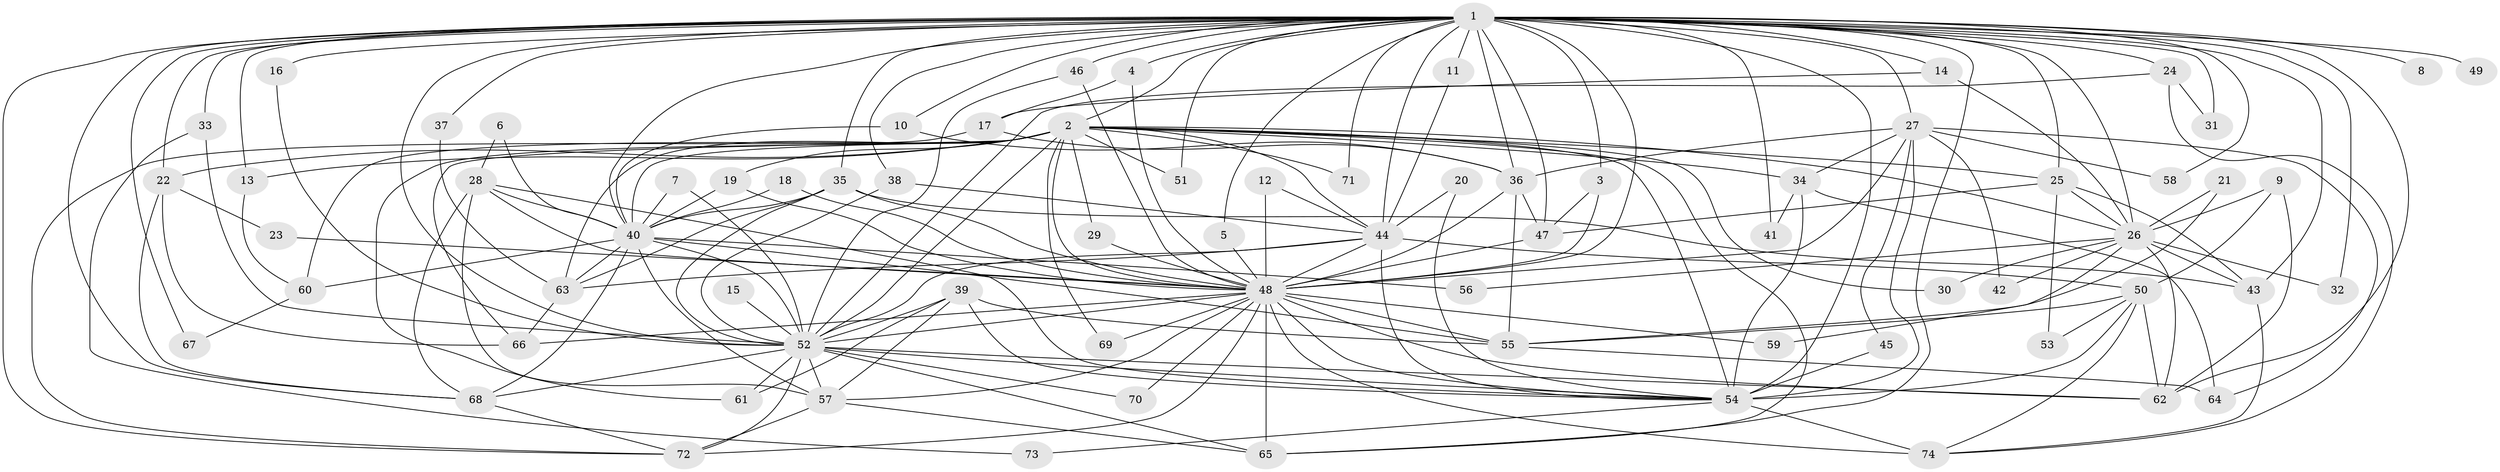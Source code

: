// original degree distribution, {18: 0.006802721088435374, 29: 0.013605442176870748, 23: 0.006802721088435374, 25: 0.006802721088435374, 21: 0.006802721088435374, 19: 0.006802721088435374, 16: 0.013605442176870748, 24: 0.006802721088435374, 20: 0.006802721088435374, 4: 0.10204081632653061, 6: 0.034013605442176874, 2: 0.5034013605442177, 7: 0.02040816326530612, 5: 0.04081632653061224, 13: 0.006802721088435374, 3: 0.21768707482993196}
// Generated by graph-tools (version 1.1) at 2025/49/03/09/25 03:49:41]
// undirected, 74 vertices, 196 edges
graph export_dot {
graph [start="1"]
  node [color=gray90,style=filled];
  1;
  2;
  3;
  4;
  5;
  6;
  7;
  8;
  9;
  10;
  11;
  12;
  13;
  14;
  15;
  16;
  17;
  18;
  19;
  20;
  21;
  22;
  23;
  24;
  25;
  26;
  27;
  28;
  29;
  30;
  31;
  32;
  33;
  34;
  35;
  36;
  37;
  38;
  39;
  40;
  41;
  42;
  43;
  44;
  45;
  46;
  47;
  48;
  49;
  50;
  51;
  52;
  53;
  54;
  55;
  56;
  57;
  58;
  59;
  60;
  61;
  62;
  63;
  64;
  65;
  66;
  67;
  68;
  69;
  70;
  71;
  72;
  73;
  74;
  1 -- 2 [weight=4.0];
  1 -- 3 [weight=1.0];
  1 -- 4 [weight=1.0];
  1 -- 5 [weight=1.0];
  1 -- 8 [weight=2.0];
  1 -- 10 [weight=1.0];
  1 -- 11 [weight=1.0];
  1 -- 13 [weight=1.0];
  1 -- 14 [weight=2.0];
  1 -- 16 [weight=1.0];
  1 -- 22 [weight=1.0];
  1 -- 24 [weight=1.0];
  1 -- 25 [weight=1.0];
  1 -- 26 [weight=1.0];
  1 -- 27 [weight=1.0];
  1 -- 31 [weight=1.0];
  1 -- 32 [weight=1.0];
  1 -- 33 [weight=2.0];
  1 -- 35 [weight=1.0];
  1 -- 36 [weight=1.0];
  1 -- 37 [weight=1.0];
  1 -- 38 [weight=1.0];
  1 -- 40 [weight=1.0];
  1 -- 41 [weight=1.0];
  1 -- 43 [weight=1.0];
  1 -- 44 [weight=5.0];
  1 -- 46 [weight=2.0];
  1 -- 47 [weight=1.0];
  1 -- 48 [weight=9.0];
  1 -- 49 [weight=2.0];
  1 -- 51 [weight=1.0];
  1 -- 52 [weight=4.0];
  1 -- 54 [weight=5.0];
  1 -- 58 [weight=1.0];
  1 -- 62 [weight=1.0];
  1 -- 65 [weight=1.0];
  1 -- 67 [weight=2.0];
  1 -- 68 [weight=1.0];
  1 -- 71 [weight=1.0];
  1 -- 72 [weight=1.0];
  2 -- 13 [weight=1.0];
  2 -- 19 [weight=1.0];
  2 -- 22 [weight=1.0];
  2 -- 25 [weight=1.0];
  2 -- 26 [weight=1.0];
  2 -- 29 [weight=1.0];
  2 -- 30 [weight=1.0];
  2 -- 34 [weight=2.0];
  2 -- 40 [weight=1.0];
  2 -- 44 [weight=1.0];
  2 -- 48 [weight=3.0];
  2 -- 51 [weight=1.0];
  2 -- 52 [weight=1.0];
  2 -- 54 [weight=1.0];
  2 -- 60 [weight=1.0];
  2 -- 61 [weight=1.0];
  2 -- 63 [weight=1.0];
  2 -- 65 [weight=1.0];
  2 -- 66 [weight=1.0];
  2 -- 69 [weight=1.0];
  2 -- 71 [weight=1.0];
  3 -- 47 [weight=1.0];
  3 -- 48 [weight=1.0];
  4 -- 17 [weight=1.0];
  4 -- 48 [weight=1.0];
  5 -- 48 [weight=2.0];
  6 -- 28 [weight=1.0];
  6 -- 40 [weight=1.0];
  7 -- 40 [weight=1.0];
  7 -- 52 [weight=1.0];
  9 -- 26 [weight=1.0];
  9 -- 50 [weight=1.0];
  9 -- 62 [weight=1.0];
  10 -- 36 [weight=1.0];
  10 -- 40 [weight=1.0];
  11 -- 44 [weight=1.0];
  12 -- 44 [weight=1.0];
  12 -- 48 [weight=1.0];
  13 -- 60 [weight=1.0];
  14 -- 17 [weight=1.0];
  14 -- 26 [weight=1.0];
  15 -- 52 [weight=1.0];
  16 -- 52 [weight=1.0];
  17 -- 36 [weight=1.0];
  17 -- 72 [weight=1.0];
  18 -- 40 [weight=1.0];
  18 -- 48 [weight=1.0];
  19 -- 40 [weight=1.0];
  19 -- 48 [weight=1.0];
  20 -- 44 [weight=1.0];
  20 -- 54 [weight=1.0];
  21 -- 26 [weight=1.0];
  21 -- 55 [weight=1.0];
  22 -- 23 [weight=1.0];
  22 -- 66 [weight=1.0];
  22 -- 68 [weight=1.0];
  23 -- 48 [weight=1.0];
  24 -- 31 [weight=1.0];
  24 -- 52 [weight=1.0];
  24 -- 74 [weight=1.0];
  25 -- 26 [weight=1.0];
  25 -- 43 [weight=1.0];
  25 -- 47 [weight=1.0];
  25 -- 53 [weight=1.0];
  26 -- 30 [weight=1.0];
  26 -- 32 [weight=1.0];
  26 -- 42 [weight=1.0];
  26 -- 43 [weight=1.0];
  26 -- 56 [weight=1.0];
  26 -- 59 [weight=1.0];
  26 -- 62 [weight=1.0];
  27 -- 34 [weight=1.0];
  27 -- 36 [weight=1.0];
  27 -- 42 [weight=1.0];
  27 -- 45 [weight=1.0];
  27 -- 48 [weight=1.0];
  27 -- 54 [weight=1.0];
  27 -- 58 [weight=1.0];
  27 -- 64 [weight=1.0];
  28 -- 40 [weight=1.0];
  28 -- 48 [weight=2.0];
  28 -- 54 [weight=2.0];
  28 -- 57 [weight=1.0];
  28 -- 68 [weight=1.0];
  29 -- 48 [weight=1.0];
  33 -- 52 [weight=1.0];
  33 -- 73 [weight=1.0];
  34 -- 41 [weight=1.0];
  34 -- 54 [weight=1.0];
  34 -- 64 [weight=1.0];
  35 -- 40 [weight=1.0];
  35 -- 43 [weight=1.0];
  35 -- 48 [weight=1.0];
  35 -- 52 [weight=1.0];
  35 -- 63 [weight=1.0];
  36 -- 47 [weight=1.0];
  36 -- 48 [weight=1.0];
  36 -- 55 [weight=1.0];
  37 -- 63 [weight=1.0];
  38 -- 44 [weight=1.0];
  38 -- 52 [weight=1.0];
  39 -- 52 [weight=1.0];
  39 -- 54 [weight=1.0];
  39 -- 55 [weight=1.0];
  39 -- 57 [weight=1.0];
  39 -- 61 [weight=1.0];
  40 -- 52 [weight=1.0];
  40 -- 55 [weight=1.0];
  40 -- 56 [weight=1.0];
  40 -- 57 [weight=1.0];
  40 -- 60 [weight=2.0];
  40 -- 63 [weight=1.0];
  40 -- 68 [weight=1.0];
  43 -- 74 [weight=1.0];
  44 -- 48 [weight=2.0];
  44 -- 50 [weight=1.0];
  44 -- 52 [weight=1.0];
  44 -- 54 [weight=1.0];
  44 -- 63 [weight=1.0];
  45 -- 54 [weight=1.0];
  46 -- 48 [weight=1.0];
  46 -- 52 [weight=1.0];
  47 -- 48 [weight=1.0];
  48 -- 52 [weight=2.0];
  48 -- 54 [weight=2.0];
  48 -- 55 [weight=1.0];
  48 -- 57 [weight=1.0];
  48 -- 59 [weight=1.0];
  48 -- 62 [weight=1.0];
  48 -- 65 [weight=1.0];
  48 -- 66 [weight=1.0];
  48 -- 69 [weight=1.0];
  48 -- 70 [weight=1.0];
  48 -- 72 [weight=1.0];
  48 -- 74 [weight=1.0];
  50 -- 53 [weight=1.0];
  50 -- 54 [weight=1.0];
  50 -- 55 [weight=1.0];
  50 -- 62 [weight=1.0];
  50 -- 74 [weight=1.0];
  52 -- 54 [weight=1.0];
  52 -- 57 [weight=1.0];
  52 -- 61 [weight=1.0];
  52 -- 62 [weight=2.0];
  52 -- 65 [weight=1.0];
  52 -- 68 [weight=1.0];
  52 -- 70 [weight=1.0];
  52 -- 72 [weight=1.0];
  54 -- 73 [weight=1.0];
  54 -- 74 [weight=2.0];
  55 -- 64 [weight=1.0];
  57 -- 65 [weight=1.0];
  57 -- 72 [weight=1.0];
  60 -- 67 [weight=1.0];
  63 -- 66 [weight=1.0];
  68 -- 72 [weight=1.0];
}
